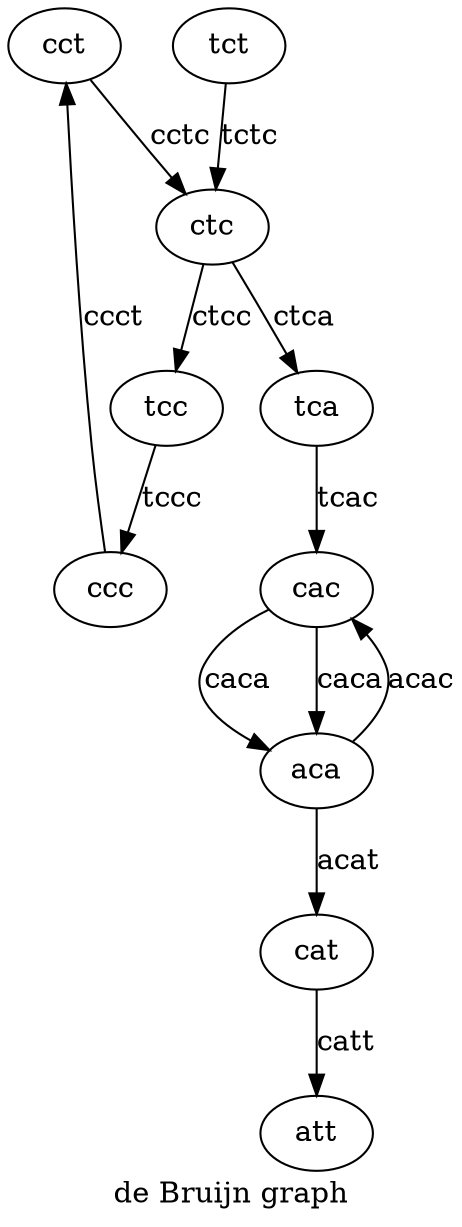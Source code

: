 digraph {
label="de Bruijn graph"
cct->ctc[label=cctc];
ctc->tcc[label=ctcc];
ctc->tca[label=ctca];
tct->ctc[label=tctc];
tcc->ccc[label=tccc];
ccc->cct[label=ccct];
cac->aca[label=caca];
cac->aca[label=caca];
aca->cat[label=acat];
aca->cac[label=acac];
cat->att[label=catt];
tca->cac[label=tcac];
}
